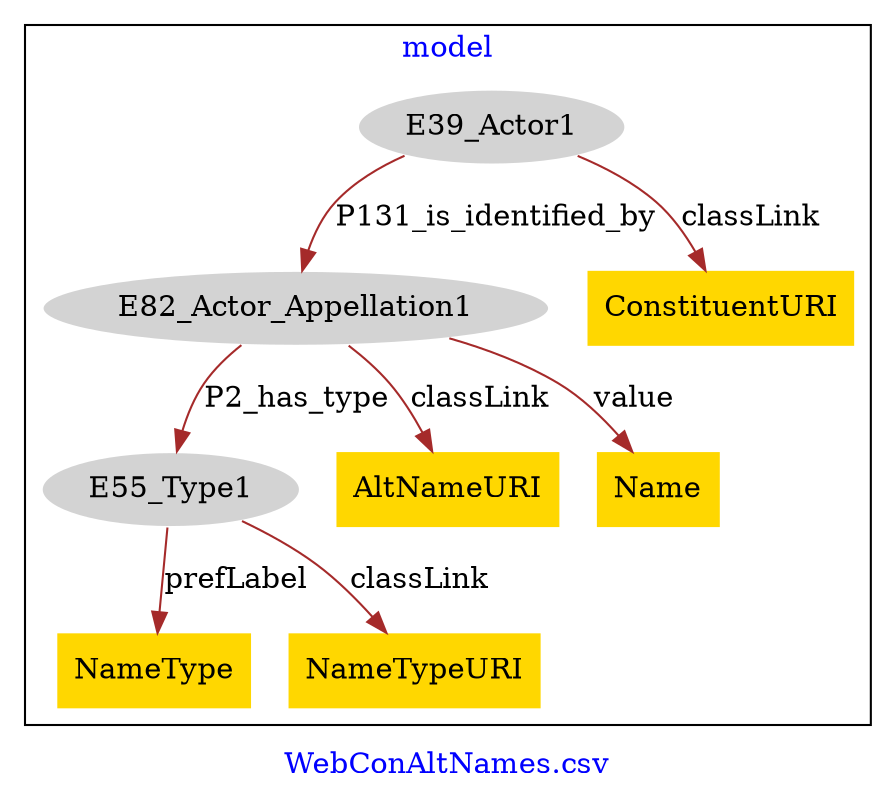 digraph n0 {
fontcolor="blue"
remincross="true"
label="WebConAltNames.csv"
subgraph cluster {
label="model"
n2[style="filled",color="white",fillcolor="lightgray",label="E39_Actor1"];
n3[style="filled",color="white",fillcolor="lightgray",label="E82_Actor_Appellation1"];
n4[style="filled",color="white",fillcolor="lightgray",label="E55_Type1"];
n5[shape="plaintext",style="filled",fillcolor="gold",label="AltNameURI"];
n6[shape="plaintext",style="filled",fillcolor="gold",label="NameType"];
n7[shape="plaintext",style="filled",fillcolor="gold",label="NameTypeURI"];
n8[shape="plaintext",style="filled",fillcolor="gold",label="ConstituentURI"];
n9[shape="plaintext",style="filled",fillcolor="gold",label="Name"];
}
n2 -> n3[color="brown",fontcolor="black",label="P131_is_identified_by"]
n3 -> n4[color="brown",fontcolor="black",label="P2_has_type"]
n3 -> n5[color="brown",fontcolor="black",label="classLink"]
n4 -> n6[color="brown",fontcolor="black",label="prefLabel"]
n4 -> n7[color="brown",fontcolor="black",label="classLink"]
n2 -> n8[color="brown",fontcolor="black",label="classLink"]
n3 -> n9[color="brown",fontcolor="black",label="value"]
}
